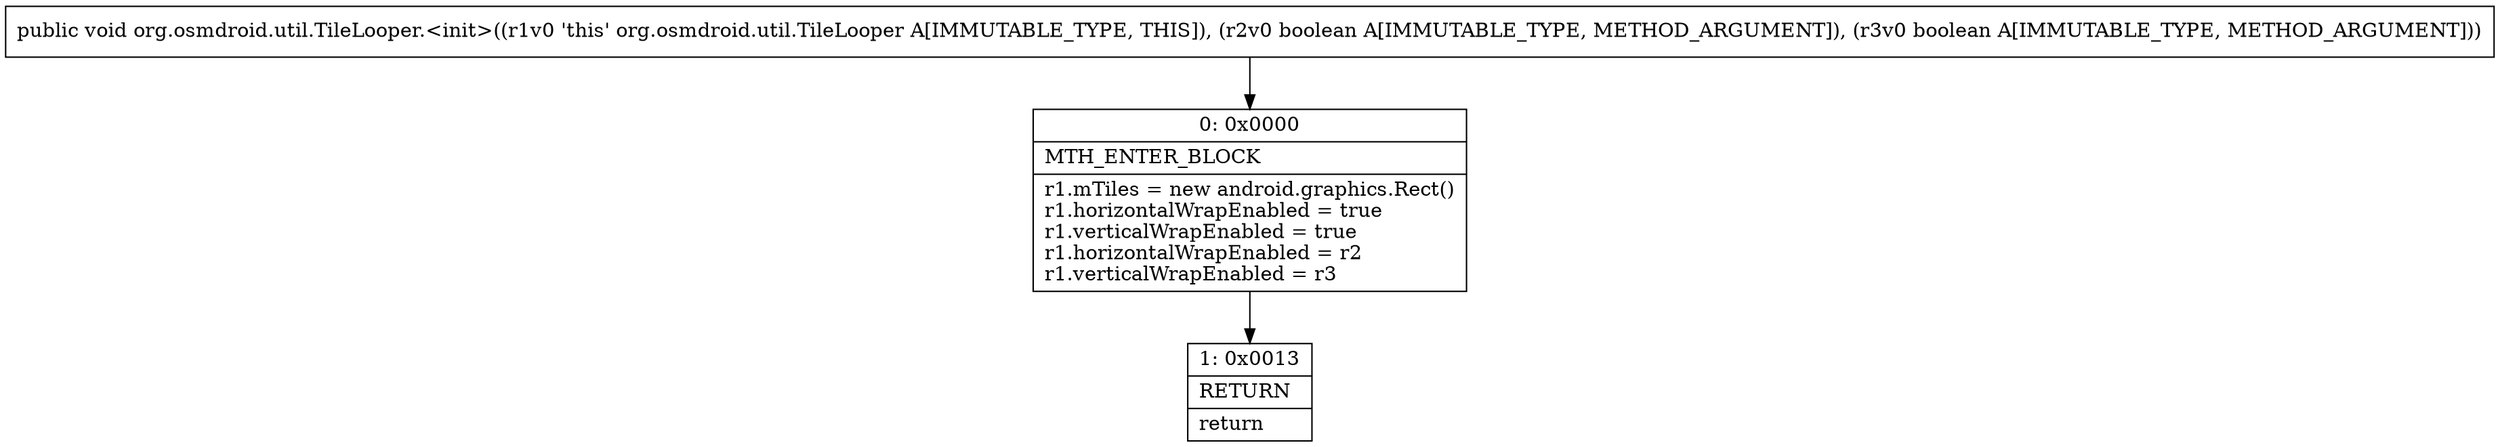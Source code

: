 digraph "CFG fororg.osmdroid.util.TileLooper.\<init\>(ZZ)V" {
Node_0 [shape=record,label="{0\:\ 0x0000|MTH_ENTER_BLOCK\l|r1.mTiles = new android.graphics.Rect()\lr1.horizontalWrapEnabled = true\lr1.verticalWrapEnabled = true\lr1.horizontalWrapEnabled = r2\lr1.verticalWrapEnabled = r3\l}"];
Node_1 [shape=record,label="{1\:\ 0x0013|RETURN\l|return\l}"];
MethodNode[shape=record,label="{public void org.osmdroid.util.TileLooper.\<init\>((r1v0 'this' org.osmdroid.util.TileLooper A[IMMUTABLE_TYPE, THIS]), (r2v0 boolean A[IMMUTABLE_TYPE, METHOD_ARGUMENT]), (r3v0 boolean A[IMMUTABLE_TYPE, METHOD_ARGUMENT])) }"];
MethodNode -> Node_0;
Node_0 -> Node_1;
}

